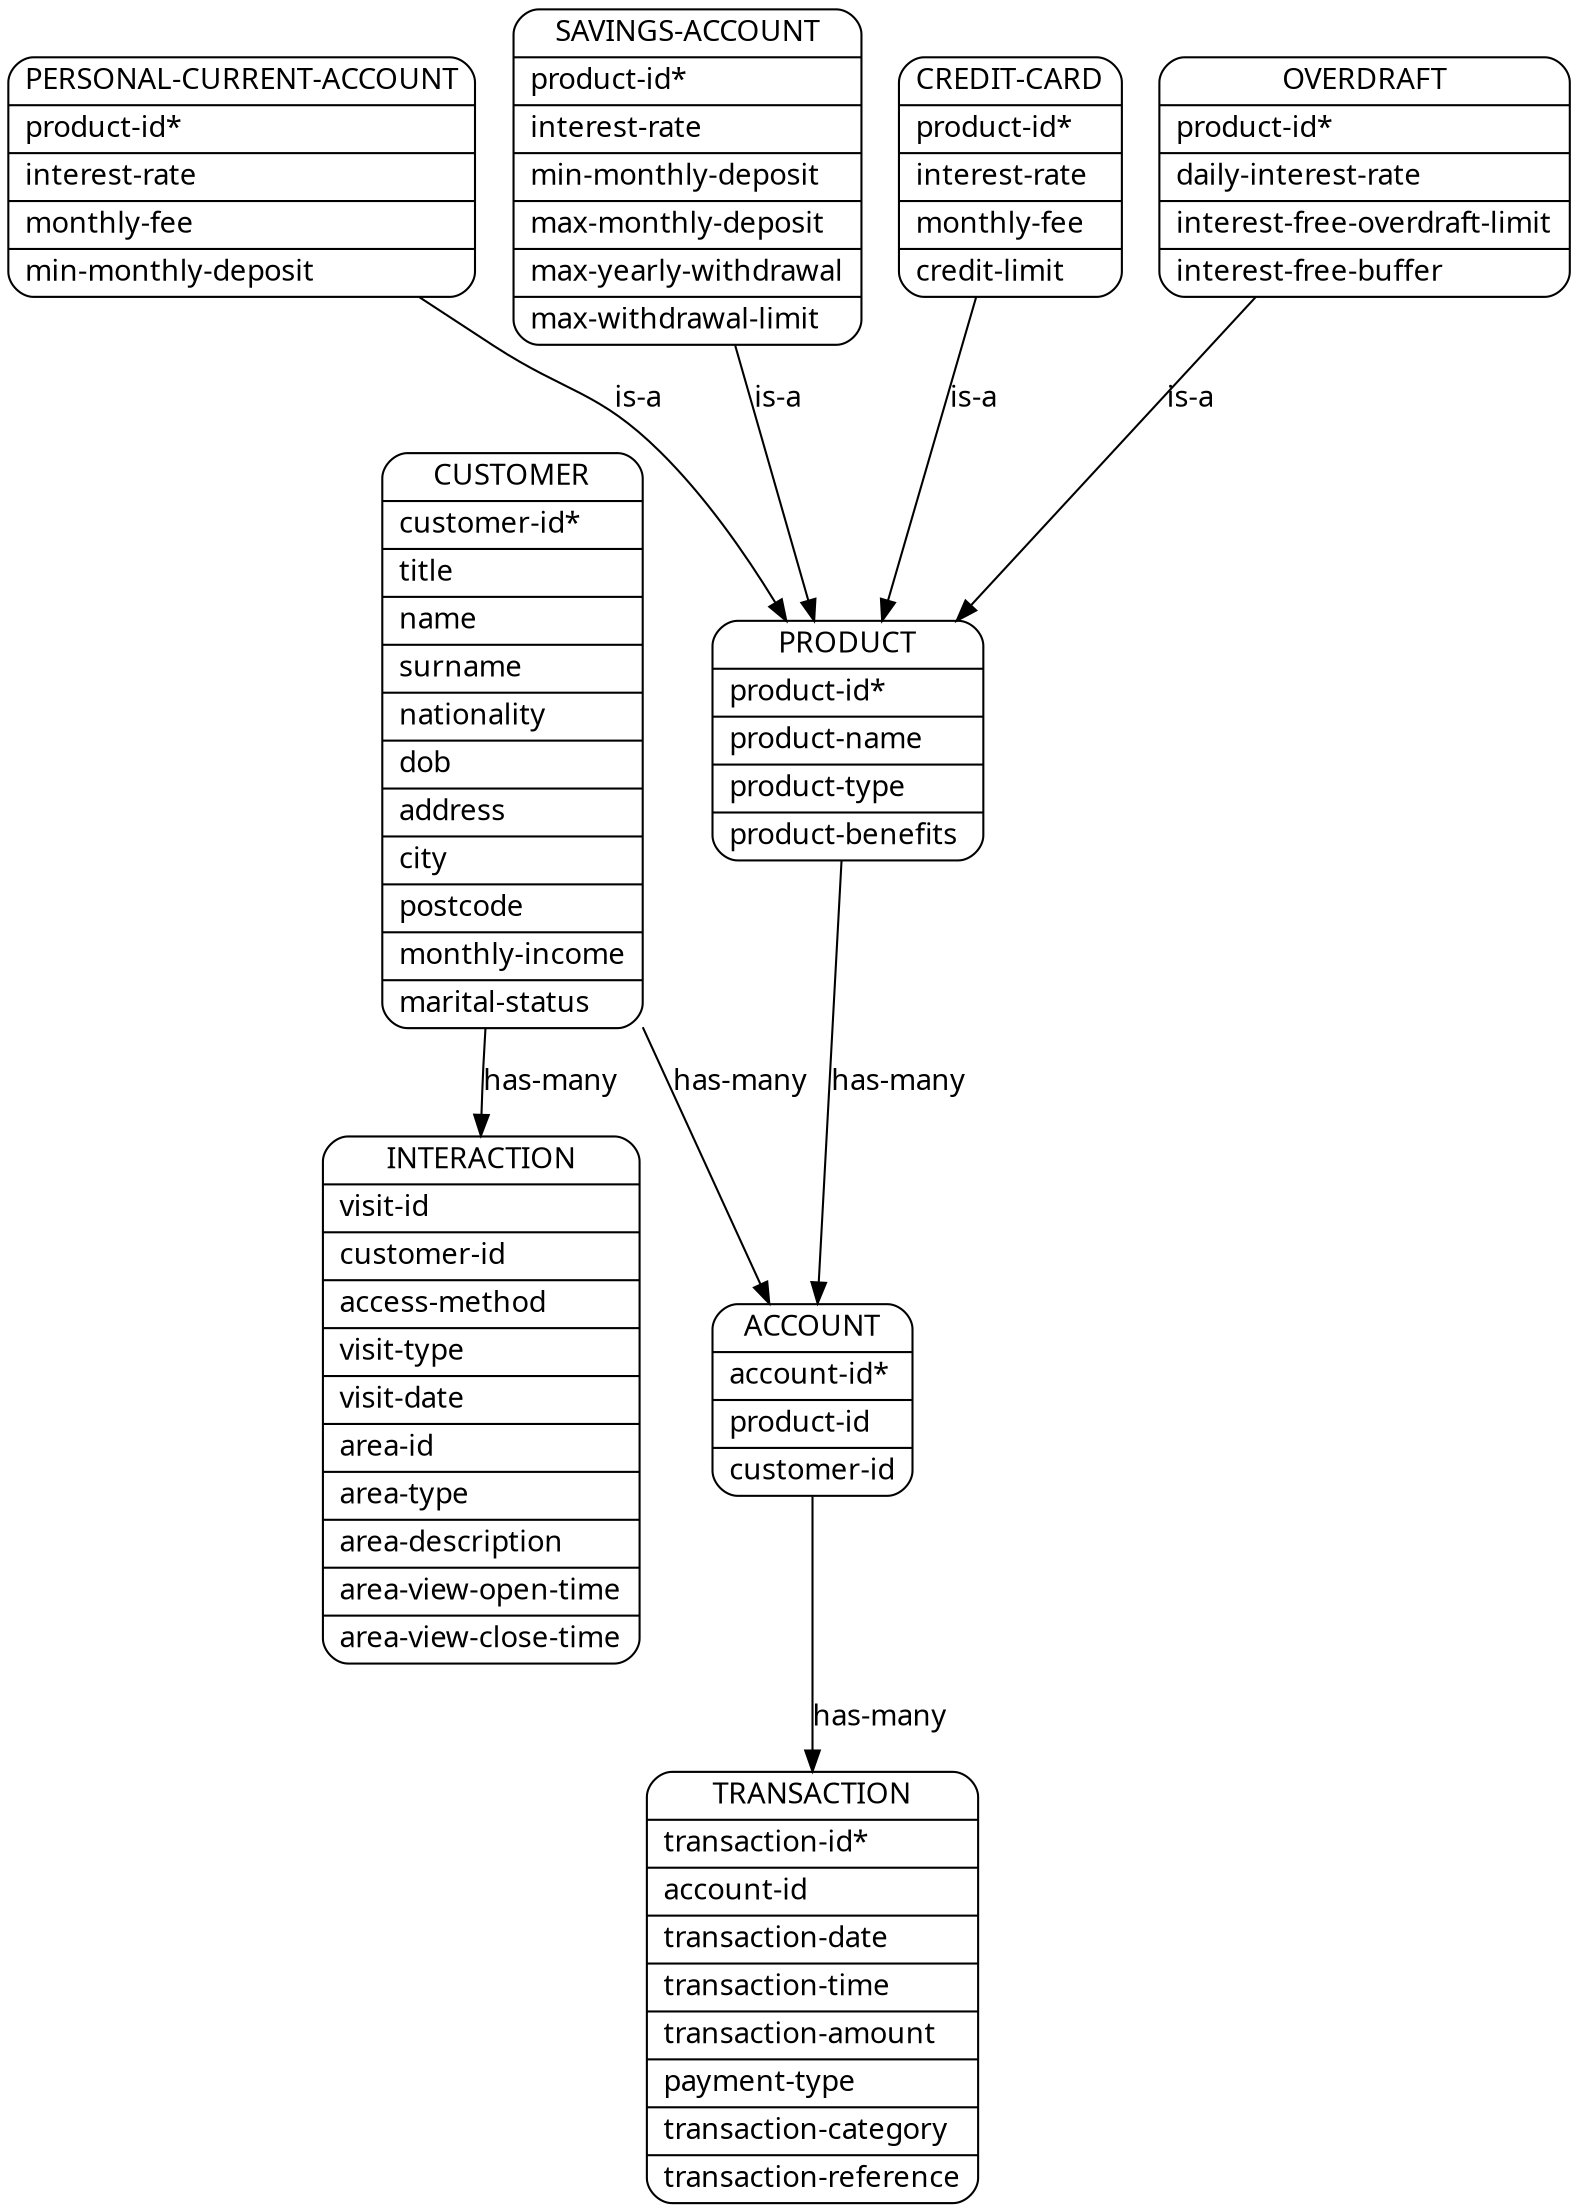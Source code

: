 digraph DatabaseSchema {
    node[shape=Mrecord, fontname="Calibri"];
    edge[fontname="Calibri"];
    Product [label="{PRODUCT
        |product-id* \l
        |product-name \l
        |product-type \l
        |product-benefits \l}"];
    PersonalCurrentAccount [label="{PERSONAL-CURRENT-ACCOUNT
        |product-id*\l
        |interest-rate\l
        |monthly-fee\l
        |min-monthly-deposit\l}"];
    SavingsAccount [label="{SAVINGS-ACCOUNT
        |product-id*\l
        |interest-rate\l
        |min-monthly-deposit\l
        |max-monthly-deposit\l
        |max-yearly-withdrawal\l
        |max-withdrawal-limit\l}"];
    CreditCard [label="{CREDIT-CARD
        |product-id*\l
        |interest-rate\l
        |monthly-fee\l
        |credit-limit\l}"];
    Overdraft [label="{OVERDRAFT
        |product-id*\l
        |daily-interest-rate\l
        |interest-free-overdraft-limit\l
        |interest-free-buffer\l}"]
    Customer [label="{CUSTOMER
        |customer-id*\l
        |title\l
        |name\l
        |surname\l
        |nationality\l
        |dob\l
        |address\l
        |city\l
        |postcode\l
        |monthly-income\l
        |marital-status\l}"];
    Account [label="{ACCOUNT
        |account-id*\l
        |product-id\l
        |customer-id\l}"];
    Transaction [label="{TRANSACTION
        |transaction-id*\l
        |account-id\l
        |transaction-date\l
        |transaction-time\l
        |transaction-amount\l
        |payment-type\l
        |transaction-category\l
        |transaction-reference\l}"];
    Interaction [label="{INTERACTION
        |visit-id\l
        |customer-id\l
        |access-method\l
        |visit-type\l
        |visit-date\l
        |area-id\l
        |area-type\l
        |area-description\l
        |area-view-open-time\l
        |area-view-close-time\l}"]

/*
    Product -> SavingsAccount [label="can-be"];
    Product -> PersonalCurrentAccount [label="can-be"];
    Product -> CreditCard [label="can-be"];
    Product -> Overdraft [label="can-be"];
*/

    SavingsAccount         -> Product [label="is-a"];
    PersonalCurrentAccount -> Product [label="is-a"];
    CreditCard             -> Product [label="is-a"];
    Overdraft              -> Product [label="is-a"];

    Product  -> Account [label="has-many"];
    Customer -> Account [label="has-many"];
    Customer -> Interaction [label="has-many"];
    Account  -> Transaction [label="has-many"];
}